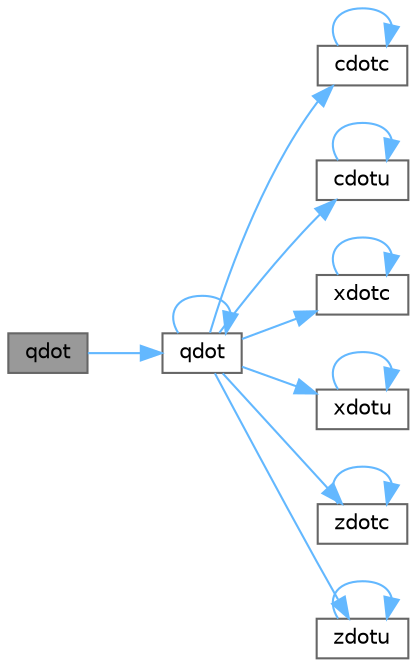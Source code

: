 digraph "qdot"
{
 // LATEX_PDF_SIZE
  bgcolor="transparent";
  edge [fontname=Helvetica,fontsize=10,labelfontname=Helvetica,labelfontsize=10];
  node [fontname=Helvetica,fontsize=10,shape=box,height=0.2,width=0.4];
  rankdir="LR";
  Node1 [id="Node000001",label="qdot",height=0.2,width=0.4,color="gray40", fillcolor="grey60", style="filled", fontcolor="black",tooltip=" "];
  Node1 -> Node2 [id="edge15_Node000001_Node000002",color="steelblue1",style="solid",tooltip=" "];
  Node2 [id="Node000002",label="qdot",height=0.2,width=0.4,color="grey40", fillcolor="white", style="filled",URL="$bench_2btl_2libs_2_b_l_a_s_2blas_8h.html#a295ba20894a231b1873836cf334670dc",tooltip=" "];
  Node2 -> Node3 [id="edge16_Node000002_Node000003",color="steelblue1",style="solid",tooltip=" "];
  Node3 [id="Node000003",label="cdotc",height=0.2,width=0.4,color="grey40", fillcolor="white", style="filled",URL="$bench_2btl_2libs_2_b_l_a_s_2blas_8h.html#ab96656f9d374253f8ba4d002c6af3cde",tooltip=" "];
  Node3 -> Node3 [id="edge17_Node000003_Node000003",color="steelblue1",style="solid",tooltip=" "];
  Node2 -> Node4 [id="edge18_Node000002_Node000004",color="steelblue1",style="solid",tooltip=" "];
  Node4 [id="Node000004",label="cdotu",height=0.2,width=0.4,color="grey40", fillcolor="white", style="filled",URL="$bench_2btl_2libs_2_b_l_a_s_2blas_8h.html#a5475ccca0779d72ec3af391edba00065",tooltip=" "];
  Node4 -> Node4 [id="edge19_Node000004_Node000004",color="steelblue1",style="solid",tooltip=" "];
  Node2 -> Node2 [id="edge20_Node000002_Node000002",color="steelblue1",style="solid",tooltip=" "];
  Node2 -> Node5 [id="edge21_Node000002_Node000005",color="steelblue1",style="solid",tooltip=" "];
  Node5 [id="Node000005",label="xdotc",height=0.2,width=0.4,color="grey40", fillcolor="white", style="filled",URL="$bench_2btl_2libs_2_b_l_a_s_2blas_8h.html#aeaaf69f28516c38f84eed96f2b6b5f8d",tooltip=" "];
  Node5 -> Node5 [id="edge22_Node000005_Node000005",color="steelblue1",style="solid",tooltip=" "];
  Node2 -> Node6 [id="edge23_Node000002_Node000006",color="steelblue1",style="solid",tooltip=" "];
  Node6 [id="Node000006",label="xdotu",height=0.2,width=0.4,color="grey40", fillcolor="white", style="filled",URL="$bench_2btl_2libs_2_b_l_a_s_2blas_8h.html#ab8e8252b9e022f268a6b2c5ea398dbea",tooltip=" "];
  Node6 -> Node6 [id="edge24_Node000006_Node000006",color="steelblue1",style="solid",tooltip=" "];
  Node2 -> Node7 [id="edge25_Node000002_Node000007",color="steelblue1",style="solid",tooltip=" "];
  Node7 [id="Node000007",label="zdotc",height=0.2,width=0.4,color="grey40", fillcolor="white", style="filled",URL="$bench_2btl_2libs_2_b_l_a_s_2blas_8h.html#a14d1f6fbed74521dfd52f800d772a735",tooltip=" "];
  Node7 -> Node7 [id="edge26_Node000007_Node000007",color="steelblue1",style="solid",tooltip=" "];
  Node2 -> Node8 [id="edge27_Node000002_Node000008",color="steelblue1",style="solid",tooltip=" "];
  Node8 [id="Node000008",label="zdotu",height=0.2,width=0.4,color="grey40", fillcolor="white", style="filled",URL="$bench_2btl_2libs_2_b_l_a_s_2blas_8h.html#a91253200a0548144aa0811e3c4a7e3a0",tooltip=" "];
  Node8 -> Node8 [id="edge28_Node000008_Node000008",color="steelblue1",style="solid",tooltip=" "];
}

